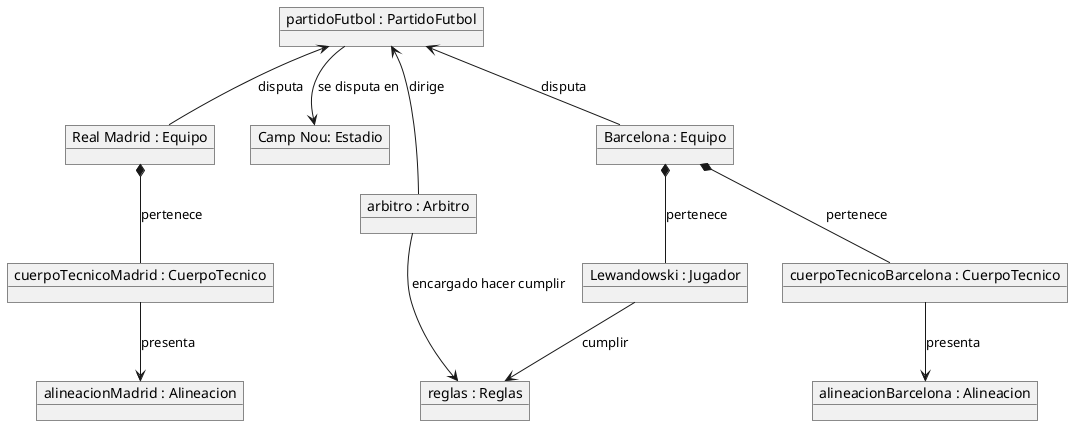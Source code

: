 @startuml

object "partidoFutbol : PartidoFutbol" as PartidoFutbol

object "arbitro : Arbitro" as Árbitro

object "Camp Nou: Estadio" as Estadio

object "reglas : Reglas" as Reglas

object "Real Madrid : Equipo" as equipoMadrid
object "Barcelona : Equipo" as equipoBarcelona

object "cuerpoTecnicoMadrid : CuerpoTecnico" as cuerpoTecnicoMadrid
object "cuerpoTecnicoBarcelona : CuerpoTecnico" as cuerpoTecnicoBarcelona

object "alineacionMadrid : Alineacion" as alineacionMadrid
object "alineacionBarcelona : Alineacion" as alineacionBarcelona


object "Lewandowski : Jugador" as jugadorBarcelona


PartidoFutbol --> Estadio : se disputa en
PartidoFutbol <-- Árbitro : dirige
PartidoFutbol <-- equipoBarcelona: disputa
PartidoFutbol <-- equipoMadrid: disputa
Árbitro --> Reglas : encargado hacer cumplir


equipoBarcelona *-- jugadorBarcelona : pertenece
equipoMadrid *-- cuerpoTecnicoMadrid: pertenece
equipoBarcelona*-- cuerpoTecnicoBarcelona: pertenece

jugadorBarcelona --> Reglas : cumplir


cuerpoTecnicoMadrid --> alineacionMadrid : presenta
cuerpoTecnicoBarcelona --> alineacionBarcelona: presenta


@enduml
